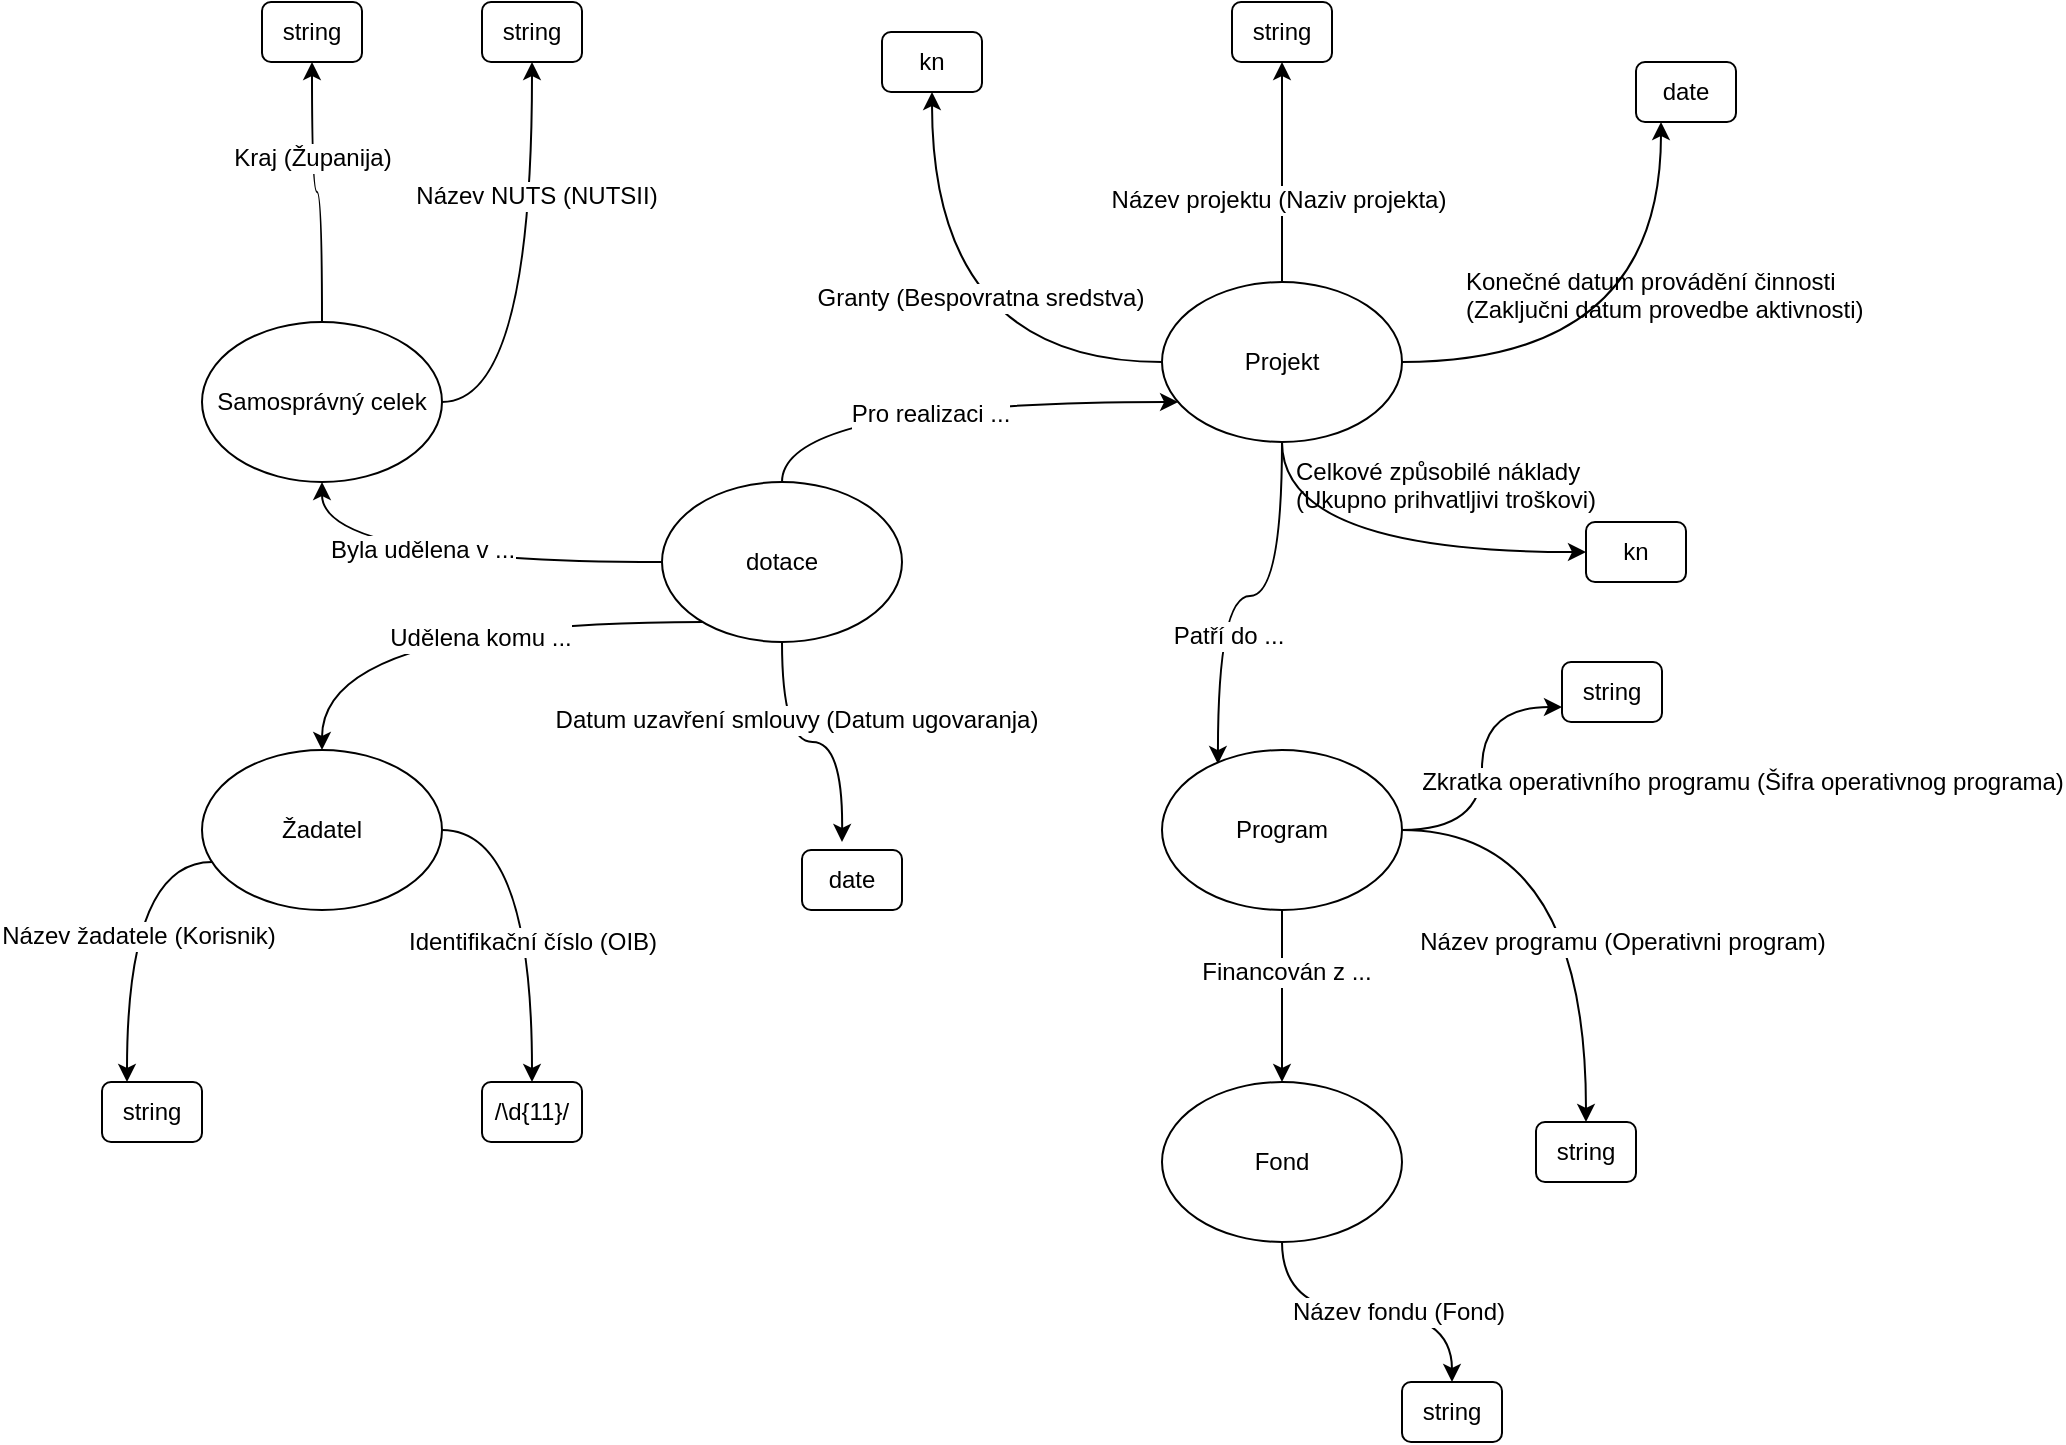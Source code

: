 <mxfile version="12.2.6" type="onedrive" pages="1"><diagram id="5NxlUOhaWxwfOZGT472A" name="Page-1"><mxGraphModel dx="1360" dy="757" grid="1" gridSize="10" guides="1" tooltips="1" connect="1" arrows="1" fold="1" page="1" pageScale="1" pageWidth="827" pageHeight="1169" math="0" shadow="0"><root><mxCell id="0"/><mxCell id="1" parent="0"/><mxCell id="bgzwL2D2AsyS5jYF9Nvd-39" style="edgeStyle=orthogonalEdgeStyle;curved=1;orthogonalLoop=1;jettySize=auto;html=1;strokeColor=#000000;" edge="1" parent="1" source="bgzwL2D2AsyS5jYF9Nvd-1"><mxGeometry relative="1" as="geometry"><mxPoint x="430" y="550" as="targetPoint"/></mxGeometry></mxCell><mxCell id="bgzwL2D2AsyS5jYF9Nvd-40" value="Datum uzavření smlouvy (Datum ugovaranja)" style="text;html=1;resizable=0;points=[];align=center;verticalAlign=middle;labelBackgroundColor=#ffffff;" vertex="1" connectable="0" parent="bgzwL2D2AsyS5jYF9Nvd-39"><mxGeometry x="-0.4" y="7" relative="1" as="geometry"><mxPoint as="offset"/></mxGeometry></mxCell><mxCell id="bgzwL2D2AsyS5jYF9Nvd-53" style="edgeStyle=orthogonalEdgeStyle;curved=1;orthogonalLoop=1;jettySize=auto;html=1;entryX=0.5;entryY=1;entryDx=0;entryDy=0;strokeColor=#000000;" edge="1" parent="1" source="bgzwL2D2AsyS5jYF9Nvd-1" target="bgzwL2D2AsyS5jYF9Nvd-3"><mxGeometry relative="1" as="geometry"/></mxCell><mxCell id="bgzwL2D2AsyS5jYF9Nvd-54" value="Byla udělena v ..." style="text;html=1;resizable=0;points=[];align=center;verticalAlign=middle;labelBackgroundColor=#ffffff;" vertex="1" connectable="0" parent="bgzwL2D2AsyS5jYF9Nvd-53"><mxGeometry x="0.143" y="-6" relative="1" as="geometry"><mxPoint as="offset"/></mxGeometry></mxCell><mxCell id="bgzwL2D2AsyS5jYF9Nvd-55" style="edgeStyle=orthogonalEdgeStyle;curved=1;orthogonalLoop=1;jettySize=auto;html=1;entryX=0.5;entryY=0;entryDx=0;entryDy=0;strokeColor=#000000;" edge="1" parent="1" source="bgzwL2D2AsyS5jYF9Nvd-1" target="bgzwL2D2AsyS5jYF9Nvd-4"><mxGeometry relative="1" as="geometry"><Array as="points"><mxPoint x="170" y="440"/></Array></mxGeometry></mxCell><mxCell id="bgzwL2D2AsyS5jYF9Nvd-56" value="Udělena komu ..." style="text;html=1;resizable=0;points=[];align=center;verticalAlign=middle;labelBackgroundColor=#ffffff;" vertex="1" connectable="0" parent="bgzwL2D2AsyS5jYF9Nvd-55"><mxGeometry x="-0.125" y="8" relative="1" as="geometry"><mxPoint as="offset"/></mxGeometry></mxCell><mxCell id="bgzwL2D2AsyS5jYF9Nvd-58" style="edgeStyle=orthogonalEdgeStyle;curved=1;orthogonalLoop=1;jettySize=auto;html=1;entryX=0.067;entryY=0.75;entryDx=0;entryDy=0;entryPerimeter=0;strokeColor=#000000;" edge="1" parent="1" source="bgzwL2D2AsyS5jYF9Nvd-1" target="bgzwL2D2AsyS5jYF9Nvd-2"><mxGeometry relative="1" as="geometry"><Array as="points"><mxPoint x="400" y="330"/></Array></mxGeometry></mxCell><mxCell id="bgzwL2D2AsyS5jYF9Nvd-59" value="Pro realizaci ..." style="text;html=1;resizable=0;points=[];align=center;verticalAlign=middle;labelBackgroundColor=#ffffff;" vertex="1" connectable="0" parent="bgzwL2D2AsyS5jYF9Nvd-58"><mxGeometry x="-0.042" y="-6" relative="1" as="geometry"><mxPoint as="offset"/></mxGeometry></mxCell><mxCell id="bgzwL2D2AsyS5jYF9Nvd-1" value="dotace" style="ellipse;whiteSpace=wrap;html=1;" vertex="1" parent="1"><mxGeometry x="340" y="370" width="120" height="80" as="geometry"/></mxCell><mxCell id="bgzwL2D2AsyS5jYF9Nvd-12" style="edgeStyle=orthogonalEdgeStyle;rounded=0;orthogonalLoop=1;jettySize=auto;html=1;entryX=0.5;entryY=1;entryDx=0;entryDy=0;" edge="1" parent="1" source="bgzwL2D2AsyS5jYF9Nvd-2" target="bgzwL2D2AsyS5jYF9Nvd-10"><mxGeometry relative="1" as="geometry"/></mxCell><mxCell id="bgzwL2D2AsyS5jYF9Nvd-14" value="Název projektu (Naziv projekta)" style="text;html=1;resizable=0;points=[];align=center;verticalAlign=middle;labelBackgroundColor=#ffffff;" vertex="1" connectable="0" parent="bgzwL2D2AsyS5jYF9Nvd-12"><mxGeometry x="-0.255" y="2" relative="1" as="geometry"><mxPoint as="offset"/></mxGeometry></mxCell><mxCell id="bgzwL2D2AsyS5jYF9Nvd-42" style="edgeStyle=orthogonalEdgeStyle;curved=1;orthogonalLoop=1;jettySize=auto;html=1;strokeColor=#000000;entryX=0.25;entryY=1;entryDx=0;entryDy=0;" edge="1" parent="1" source="bgzwL2D2AsyS5jYF9Nvd-2" target="bgzwL2D2AsyS5jYF9Nvd-41"><mxGeometry relative="1" as="geometry"><mxPoint x="840" y="200" as="targetPoint"/></mxGeometry></mxCell><mxCell id="bgzwL2D2AsyS5jYF9Nvd-45" style="edgeStyle=orthogonalEdgeStyle;curved=1;orthogonalLoop=1;jettySize=auto;html=1;strokeColor=#000000;entryX=0.5;entryY=1;entryDx=0;entryDy=0;" edge="1" parent="1" source="bgzwL2D2AsyS5jYF9Nvd-2" target="bgzwL2D2AsyS5jYF9Nvd-44"><mxGeometry relative="1" as="geometry"><mxPoint x="510" y="210" as="targetPoint"/></mxGeometry></mxCell><mxCell id="bgzwL2D2AsyS5jYF9Nvd-46" value="Granty (Bespovratna sredstva)" style="text;html=1;resizable=0;points=[];align=center;verticalAlign=middle;labelBackgroundColor=#ffffff;" vertex="1" connectable="0" parent="bgzwL2D2AsyS5jYF9Nvd-45"><mxGeometry x="-0.272" y="-32" relative="1" as="geometry"><mxPoint as="offset"/></mxGeometry></mxCell><mxCell id="bgzwL2D2AsyS5jYF9Nvd-51" style="edgeStyle=orthogonalEdgeStyle;curved=1;orthogonalLoop=1;jettySize=auto;html=1;entryX=0;entryY=0.5;entryDx=0;entryDy=0;strokeColor=#000000;" edge="1" parent="1" source="bgzwL2D2AsyS5jYF9Nvd-2" target="bgzwL2D2AsyS5jYF9Nvd-47"><mxGeometry relative="1" as="geometry"><Array as="points"><mxPoint x="650" y="405"/></Array></mxGeometry></mxCell><mxCell id="bgzwL2D2AsyS5jYF9Nvd-60" style="edgeStyle=orthogonalEdgeStyle;curved=1;orthogonalLoop=1;jettySize=auto;html=1;entryX=0.233;entryY=0.088;entryDx=0;entryDy=0;entryPerimeter=0;strokeColor=#000000;" edge="1" parent="1" source="bgzwL2D2AsyS5jYF9Nvd-2" target="bgzwL2D2AsyS5jYF9Nvd-5"><mxGeometry relative="1" as="geometry"/></mxCell><mxCell id="bgzwL2D2AsyS5jYF9Nvd-61" value="Patří do ..." style="text;html=1;resizable=0;points=[];align=center;verticalAlign=middle;labelBackgroundColor=#ffffff;" vertex="1" connectable="0" parent="bgzwL2D2AsyS5jYF9Nvd-60"><mxGeometry x="0.337" y="5" relative="1" as="geometry"><mxPoint as="offset"/></mxGeometry></mxCell><mxCell id="bgzwL2D2AsyS5jYF9Nvd-2" value="Projekt" style="ellipse;whiteSpace=wrap;html=1;" vertex="1" parent="1"><mxGeometry x="590" y="270" width="120" height="80" as="geometry"/></mxCell><mxCell id="bgzwL2D2AsyS5jYF9Nvd-27" style="edgeStyle=orthogonalEdgeStyle;curved=1;orthogonalLoop=1;jettySize=auto;html=1;entryX=0.5;entryY=1;entryDx=0;entryDy=0;strokeColor=#000000;" edge="1" parent="1" source="bgzwL2D2AsyS5jYF9Nvd-3" target="bgzwL2D2AsyS5jYF9Nvd-26"><mxGeometry relative="1" as="geometry"/></mxCell><mxCell id="bgzwL2D2AsyS5jYF9Nvd-28" value="Název NUTS (NUTSII)" style="text;html=1;resizable=0;points=[];align=center;verticalAlign=middle;labelBackgroundColor=#ffffff;" vertex="1" connectable="0" parent="bgzwL2D2AsyS5jYF9Nvd-27"><mxGeometry x="0.377" y="-2" relative="1" as="geometry"><mxPoint as="offset"/></mxGeometry></mxCell><mxCell id="bgzwL2D2AsyS5jYF9Nvd-30" style="edgeStyle=orthogonalEdgeStyle;curved=1;orthogonalLoop=1;jettySize=auto;html=1;entryX=0.5;entryY=1;entryDx=0;entryDy=0;strokeColor=#000000;" edge="1" parent="1" source="bgzwL2D2AsyS5jYF9Nvd-3" target="bgzwL2D2AsyS5jYF9Nvd-29"><mxGeometry relative="1" as="geometry"/></mxCell><mxCell id="bgzwL2D2AsyS5jYF9Nvd-31" value="Kraj (Županija)" style="text;html=1;resizable=0;points=[];align=center;verticalAlign=middle;labelBackgroundColor=#ffffff;" vertex="1" connectable="0" parent="bgzwL2D2AsyS5jYF9Nvd-30"><mxGeometry x="0.289" relative="1" as="geometry"><mxPoint as="offset"/></mxGeometry></mxCell><mxCell id="bgzwL2D2AsyS5jYF9Nvd-3" value="Samosprávný celek" style="ellipse;whiteSpace=wrap;html=1;" vertex="1" parent="1"><mxGeometry x="110" y="290" width="120" height="80" as="geometry"/></mxCell><mxCell id="bgzwL2D2AsyS5jYF9Nvd-33" style="edgeStyle=orthogonalEdgeStyle;curved=1;orthogonalLoop=1;jettySize=auto;html=1;entryX=0.25;entryY=0;entryDx=0;entryDy=0;strokeColor=#000000;" edge="1" parent="1" source="bgzwL2D2AsyS5jYF9Nvd-4" target="bgzwL2D2AsyS5jYF9Nvd-32"><mxGeometry relative="1" as="geometry"><Array as="points"><mxPoint x="73" y="560"/></Array></mxGeometry></mxCell><mxCell id="bgzwL2D2AsyS5jYF9Nvd-34" value="Název žadatele (Korisnik)" style="text;html=1;resizable=0;points=[];align=center;verticalAlign=middle;labelBackgroundColor=#ffffff;" vertex="1" connectable="0" parent="bgzwL2D2AsyS5jYF9Nvd-33"><mxGeometry x="0.04" y="5" relative="1" as="geometry"><mxPoint as="offset"/></mxGeometry></mxCell><mxCell id="bgzwL2D2AsyS5jYF9Nvd-36" style="edgeStyle=orthogonalEdgeStyle;curved=1;orthogonalLoop=1;jettySize=auto;html=1;entryX=0.5;entryY=0;entryDx=0;entryDy=0;strokeColor=#000000;" edge="1" parent="1" source="bgzwL2D2AsyS5jYF9Nvd-4" target="bgzwL2D2AsyS5jYF9Nvd-35"><mxGeometry relative="1" as="geometry"/></mxCell><mxCell id="bgzwL2D2AsyS5jYF9Nvd-37" value="Identifikační číslo (OIB)" style="text;html=1;resizable=0;points=[];align=center;verticalAlign=middle;labelBackgroundColor=#ffffff;" vertex="1" connectable="0" parent="bgzwL2D2AsyS5jYF9Nvd-36"><mxGeometry x="0.076" y="-7" relative="1" as="geometry"><mxPoint x="7" y="9" as="offset"/></mxGeometry></mxCell><mxCell id="bgzwL2D2AsyS5jYF9Nvd-4" value="Žadatel" style="ellipse;whiteSpace=wrap;html=1;" vertex="1" parent="1"><mxGeometry x="110" y="504" width="120" height="80" as="geometry"/></mxCell><mxCell id="bgzwL2D2AsyS5jYF9Nvd-8" style="edgeStyle=orthogonalEdgeStyle;orthogonalLoop=1;jettySize=auto;html=1;strokeColor=#000000;curved=1;" edge="1" parent="1" source="bgzwL2D2AsyS5jYF9Nvd-5" target="bgzwL2D2AsyS5jYF9Nvd-6"><mxGeometry relative="1" as="geometry"/></mxCell><mxCell id="bgzwL2D2AsyS5jYF9Nvd-9" value="Název programu (Operativni program)" style="text;html=1;resizable=0;points=[];align=center;verticalAlign=middle;labelBackgroundColor=#ffffff;" vertex="1" connectable="0" parent="bgzwL2D2AsyS5jYF9Nvd-8"><mxGeometry x="-0.302" y="3" relative="1" as="geometry"><mxPoint x="27" y="59" as="offset"/></mxGeometry></mxCell><mxCell id="bgzwL2D2AsyS5jYF9Nvd-19" style="edgeStyle=orthogonalEdgeStyle;curved=1;orthogonalLoop=1;jettySize=auto;html=1;entryX=0.5;entryY=0;entryDx=0;entryDy=0;strokeColor=#000000;" edge="1" parent="1" source="bgzwL2D2AsyS5jYF9Nvd-5" target="bgzwL2D2AsyS5jYF9Nvd-18"><mxGeometry relative="1" as="geometry"/></mxCell><mxCell id="bgzwL2D2AsyS5jYF9Nvd-62" value="Financován z ..." style="text;html=1;resizable=0;points=[];align=center;verticalAlign=middle;labelBackgroundColor=#ffffff;" vertex="1" connectable="0" parent="bgzwL2D2AsyS5jYF9Nvd-19"><mxGeometry x="-0.279" y="2" relative="1" as="geometry"><mxPoint as="offset"/></mxGeometry></mxCell><mxCell id="bgzwL2D2AsyS5jYF9Nvd-24" style="edgeStyle=orthogonalEdgeStyle;curved=1;orthogonalLoop=1;jettySize=auto;html=1;entryX=0;entryY=0.75;entryDx=0;entryDy=0;strokeColor=#000000;" edge="1" parent="1" source="bgzwL2D2AsyS5jYF9Nvd-5" target="bgzwL2D2AsyS5jYF9Nvd-23"><mxGeometry relative="1" as="geometry"/></mxCell><mxCell id="bgzwL2D2AsyS5jYF9Nvd-25" value="Zkratka operativního programu (Šifra operativnog programa)" style="text;html=1;resizable=0;points=[];align=center;verticalAlign=middle;labelBackgroundColor=#ffffff;" vertex="1" connectable="0" parent="bgzwL2D2AsyS5jYF9Nvd-24"><mxGeometry x="0.277" y="-1" relative="1" as="geometry"><mxPoint x="129" y="26" as="offset"/></mxGeometry></mxCell><mxCell id="bgzwL2D2AsyS5jYF9Nvd-5" value="Program" style="ellipse;whiteSpace=wrap;html=1;" vertex="1" parent="1"><mxGeometry x="590" y="504" width="120" height="80" as="geometry"/></mxCell><mxCell id="bgzwL2D2AsyS5jYF9Nvd-6" value="string" style="rounded=1;whiteSpace=wrap;html=1;" vertex="1" parent="1"><mxGeometry x="777" y="690" width="50" height="30" as="geometry"/></mxCell><mxCell id="bgzwL2D2AsyS5jYF9Nvd-10" value="string" style="rounded=1;whiteSpace=wrap;html=1;" vertex="1" parent="1"><mxGeometry x="625" y="130" width="50" height="30" as="geometry"/></mxCell><mxCell id="bgzwL2D2AsyS5jYF9Nvd-21" style="edgeStyle=orthogonalEdgeStyle;curved=1;orthogonalLoop=1;jettySize=auto;html=1;strokeColor=#000000;" edge="1" parent="1" source="bgzwL2D2AsyS5jYF9Nvd-18" target="bgzwL2D2AsyS5jYF9Nvd-20"><mxGeometry relative="1" as="geometry"/></mxCell><mxCell id="bgzwL2D2AsyS5jYF9Nvd-22" value="Název fondu (Fond)" style="text;html=1;resizable=0;points=[];align=center;verticalAlign=middle;labelBackgroundColor=#ffffff;" vertex="1" connectable="0" parent="bgzwL2D2AsyS5jYF9Nvd-21"><mxGeometry x="0.2" relative="1" as="geometry"><mxPoint as="offset"/></mxGeometry></mxCell><mxCell id="bgzwL2D2AsyS5jYF9Nvd-18" value="Fond" style="ellipse;whiteSpace=wrap;html=1;" vertex="1" parent="1"><mxGeometry x="590" y="670" width="120" height="80" as="geometry"/></mxCell><mxCell id="bgzwL2D2AsyS5jYF9Nvd-20" value="string" style="rounded=1;whiteSpace=wrap;html=1;" vertex="1" parent="1"><mxGeometry x="710" y="820" width="50" height="30" as="geometry"/></mxCell><mxCell id="bgzwL2D2AsyS5jYF9Nvd-23" value="string" style="rounded=1;whiteSpace=wrap;html=1;" vertex="1" parent="1"><mxGeometry x="790" y="460" width="50" height="30" as="geometry"/></mxCell><mxCell id="bgzwL2D2AsyS5jYF9Nvd-26" value="string" style="rounded=1;whiteSpace=wrap;html=1;" vertex="1" parent="1"><mxGeometry x="250" y="130" width="50" height="30" as="geometry"/></mxCell><mxCell id="bgzwL2D2AsyS5jYF9Nvd-29" value="string" style="rounded=1;whiteSpace=wrap;html=1;" vertex="1" parent="1"><mxGeometry x="140" y="130" width="50" height="30" as="geometry"/></mxCell><mxCell id="bgzwL2D2AsyS5jYF9Nvd-32" value="string" style="rounded=1;whiteSpace=wrap;html=1;" vertex="1" parent="1"><mxGeometry x="60" y="670" width="50" height="30" as="geometry"/></mxCell><mxCell id="bgzwL2D2AsyS5jYF9Nvd-35" value="/\d{11}/" style="rounded=1;whiteSpace=wrap;html=1;" vertex="1" parent="1"><mxGeometry x="250" y="670" width="50" height="30" as="geometry"/></mxCell><mxCell id="bgzwL2D2AsyS5jYF9Nvd-38" value="date" style="rounded=1;whiteSpace=wrap;html=1;" vertex="1" parent="1"><mxGeometry x="410" y="554" width="50" height="30" as="geometry"/></mxCell><mxCell id="bgzwL2D2AsyS5jYF9Nvd-41" value="date" style="rounded=1;whiteSpace=wrap;html=1;" vertex="1" parent="1"><mxGeometry x="827" y="160" width="50" height="30" as="geometry"/></mxCell><mxCell id="bgzwL2D2AsyS5jYF9Nvd-43" value="Konečné datum provádění činnosti &lt;br&gt;(Zaključni datum provedbe aktivnosti)" style="text;html=1;resizable=0;points=[];autosize=1;align=left;verticalAlign=top;spacingTop=-4;horizontal=1;" vertex="1" parent="1"><mxGeometry x="740" y="260" width="210" height="30" as="geometry"/></mxCell><mxCell id="bgzwL2D2AsyS5jYF9Nvd-44" value="kn" style="rounded=1;whiteSpace=wrap;html=1;" vertex="1" parent="1"><mxGeometry x="450" y="145" width="50" height="30" as="geometry"/></mxCell><mxCell id="bgzwL2D2AsyS5jYF9Nvd-47" value="kn" style="rounded=1;whiteSpace=wrap;html=1;" vertex="1" parent="1"><mxGeometry x="802" y="390" width="50" height="30" as="geometry"/></mxCell><mxCell id="bgzwL2D2AsyS5jYF9Nvd-52" value="Celkové způsobilé náklady&amp;nbsp;&lt;br&gt;(Ukupno prihvatljivi troškovi)" style="text;html=1;resizable=0;points=[];autosize=1;align=left;verticalAlign=top;spacingTop=-4;" vertex="1" parent="1"><mxGeometry x="655" y="355" width="170" height="30" as="geometry"/></mxCell></root></mxGraphModel></diagram></mxfile>